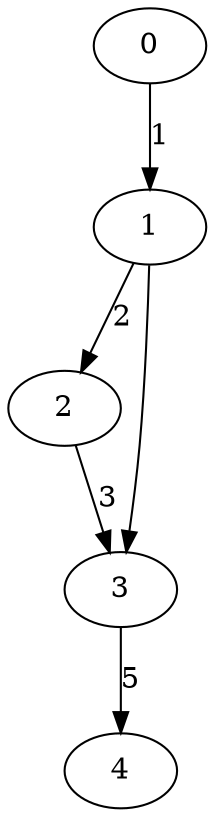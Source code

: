 digraph g
{
0 -> 1 [label="1"]
1 -> 2 [label="2"]
2 -> 3 [label="3"]
1 -> 3 [label=""]
3 -> 4 [label="5"]
}
